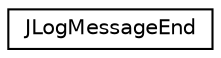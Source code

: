 digraph "Graphical Class Hierarchy"
{
  edge [fontname="Helvetica",fontsize="10",labelfontname="Helvetica",labelfontsize="10"];
  node [fontname="Helvetica",fontsize="10",shape=record];
  rankdir="LR";
  Node1 [label="JLogMessageEnd",height=0.2,width=0.4,color="black", fillcolor="white", style="filled",URL="$struct_j_log_message_end.html"];
}
